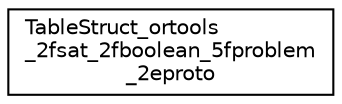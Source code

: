 digraph "Graphical Class Hierarchy"
{
 // LATEX_PDF_SIZE
  edge [fontname="Helvetica",fontsize="10",labelfontname="Helvetica",labelfontsize="10"];
  node [fontname="Helvetica",fontsize="10",shape=record];
  rankdir="LR";
  Node0 [label="TableStruct_ortools\l_2fsat_2fboolean_5fproblem\l_2eproto",height=0.2,width=0.4,color="black", fillcolor="white", style="filled",URL="$struct_table_struct__ortools__2fsat__2fboolean__5fproblem__2eproto.html",tooltip=" "];
}

